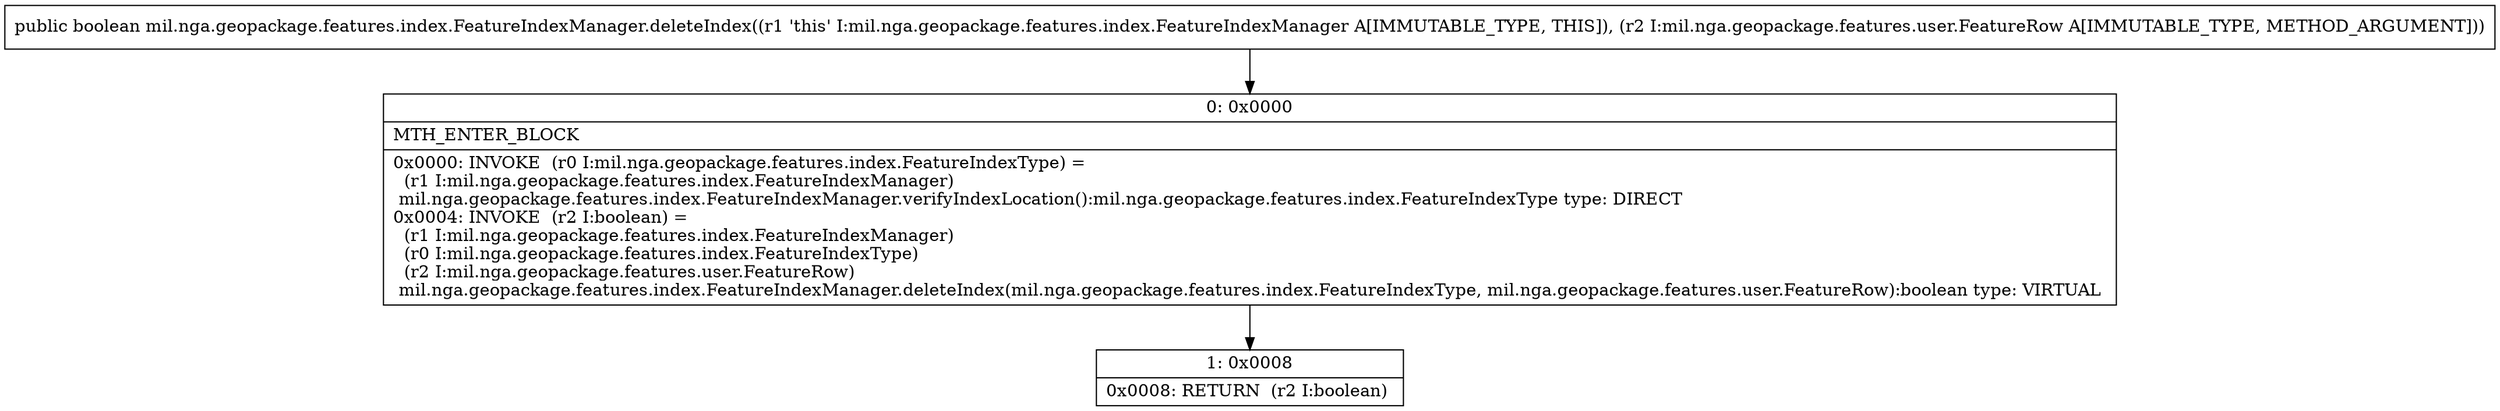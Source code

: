 digraph "CFG formil.nga.geopackage.features.index.FeatureIndexManager.deleteIndex(Lmil\/nga\/geopackage\/features\/user\/FeatureRow;)Z" {
Node_0 [shape=record,label="{0\:\ 0x0000|MTH_ENTER_BLOCK\l|0x0000: INVOKE  (r0 I:mil.nga.geopackage.features.index.FeatureIndexType) = \l  (r1 I:mil.nga.geopackage.features.index.FeatureIndexManager)\l mil.nga.geopackage.features.index.FeatureIndexManager.verifyIndexLocation():mil.nga.geopackage.features.index.FeatureIndexType type: DIRECT \l0x0004: INVOKE  (r2 I:boolean) = \l  (r1 I:mil.nga.geopackage.features.index.FeatureIndexManager)\l  (r0 I:mil.nga.geopackage.features.index.FeatureIndexType)\l  (r2 I:mil.nga.geopackage.features.user.FeatureRow)\l mil.nga.geopackage.features.index.FeatureIndexManager.deleteIndex(mil.nga.geopackage.features.index.FeatureIndexType, mil.nga.geopackage.features.user.FeatureRow):boolean type: VIRTUAL \l}"];
Node_1 [shape=record,label="{1\:\ 0x0008|0x0008: RETURN  (r2 I:boolean) \l}"];
MethodNode[shape=record,label="{public boolean mil.nga.geopackage.features.index.FeatureIndexManager.deleteIndex((r1 'this' I:mil.nga.geopackage.features.index.FeatureIndexManager A[IMMUTABLE_TYPE, THIS]), (r2 I:mil.nga.geopackage.features.user.FeatureRow A[IMMUTABLE_TYPE, METHOD_ARGUMENT])) }"];
MethodNode -> Node_0;
Node_0 -> Node_1;
}

